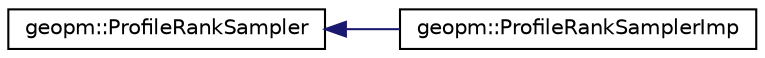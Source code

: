 digraph "Graphical Class Hierarchy"
{
  edge [fontname="Helvetica",fontsize="10",labelfontname="Helvetica",labelfontsize="10"];
  node [fontname="Helvetica",fontsize="10",shape=record];
  rankdir="LR";
  Node0 [label="geopm::ProfileRankSampler",height=0.2,width=0.4,color="black", fillcolor="white", style="filled",URL="$classgeopm_1_1_profile_rank_sampler.html"];
  Node0 -> Node1 [dir="back",color="midnightblue",fontsize="10",style="solid",fontname="Helvetica"];
  Node1 [label="geopm::ProfileRankSamplerImp",height=0.2,width=0.4,color="black", fillcolor="white", style="filled",URL="$classgeopm_1_1_profile_rank_sampler_imp.html",tooltip="Retrieves sample data from a single application rank through a shared memory interface. "];
}
